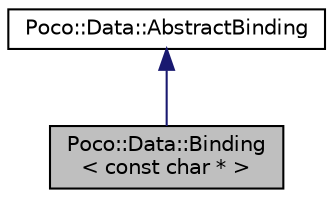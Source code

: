 digraph "Poco::Data::Binding&lt; const char * &gt;"
{
 // LATEX_PDF_SIZE
  edge [fontname="Helvetica",fontsize="10",labelfontname="Helvetica",labelfontsize="10"];
  node [fontname="Helvetica",fontsize="10",shape=record];
  Node1 [label="Poco::Data::Binding\l\< const char * \>",height=0.2,width=0.4,color="black", fillcolor="grey75", style="filled", fontcolor="black",tooltip="Binding const char* specialization wraps char pointer into string."];
  Node2 -> Node1 [dir="back",color="midnightblue",fontsize="10",style="solid",fontname="Helvetica"];
  Node2 [label="Poco::Data::AbstractBinding",height=0.2,width=0.4,color="black", fillcolor="white", style="filled",URL="$classPoco_1_1Data_1_1AbstractBinding.html",tooltip="AbstractBinding connects a value with a placeholder via an AbstractBinder interface."];
}
